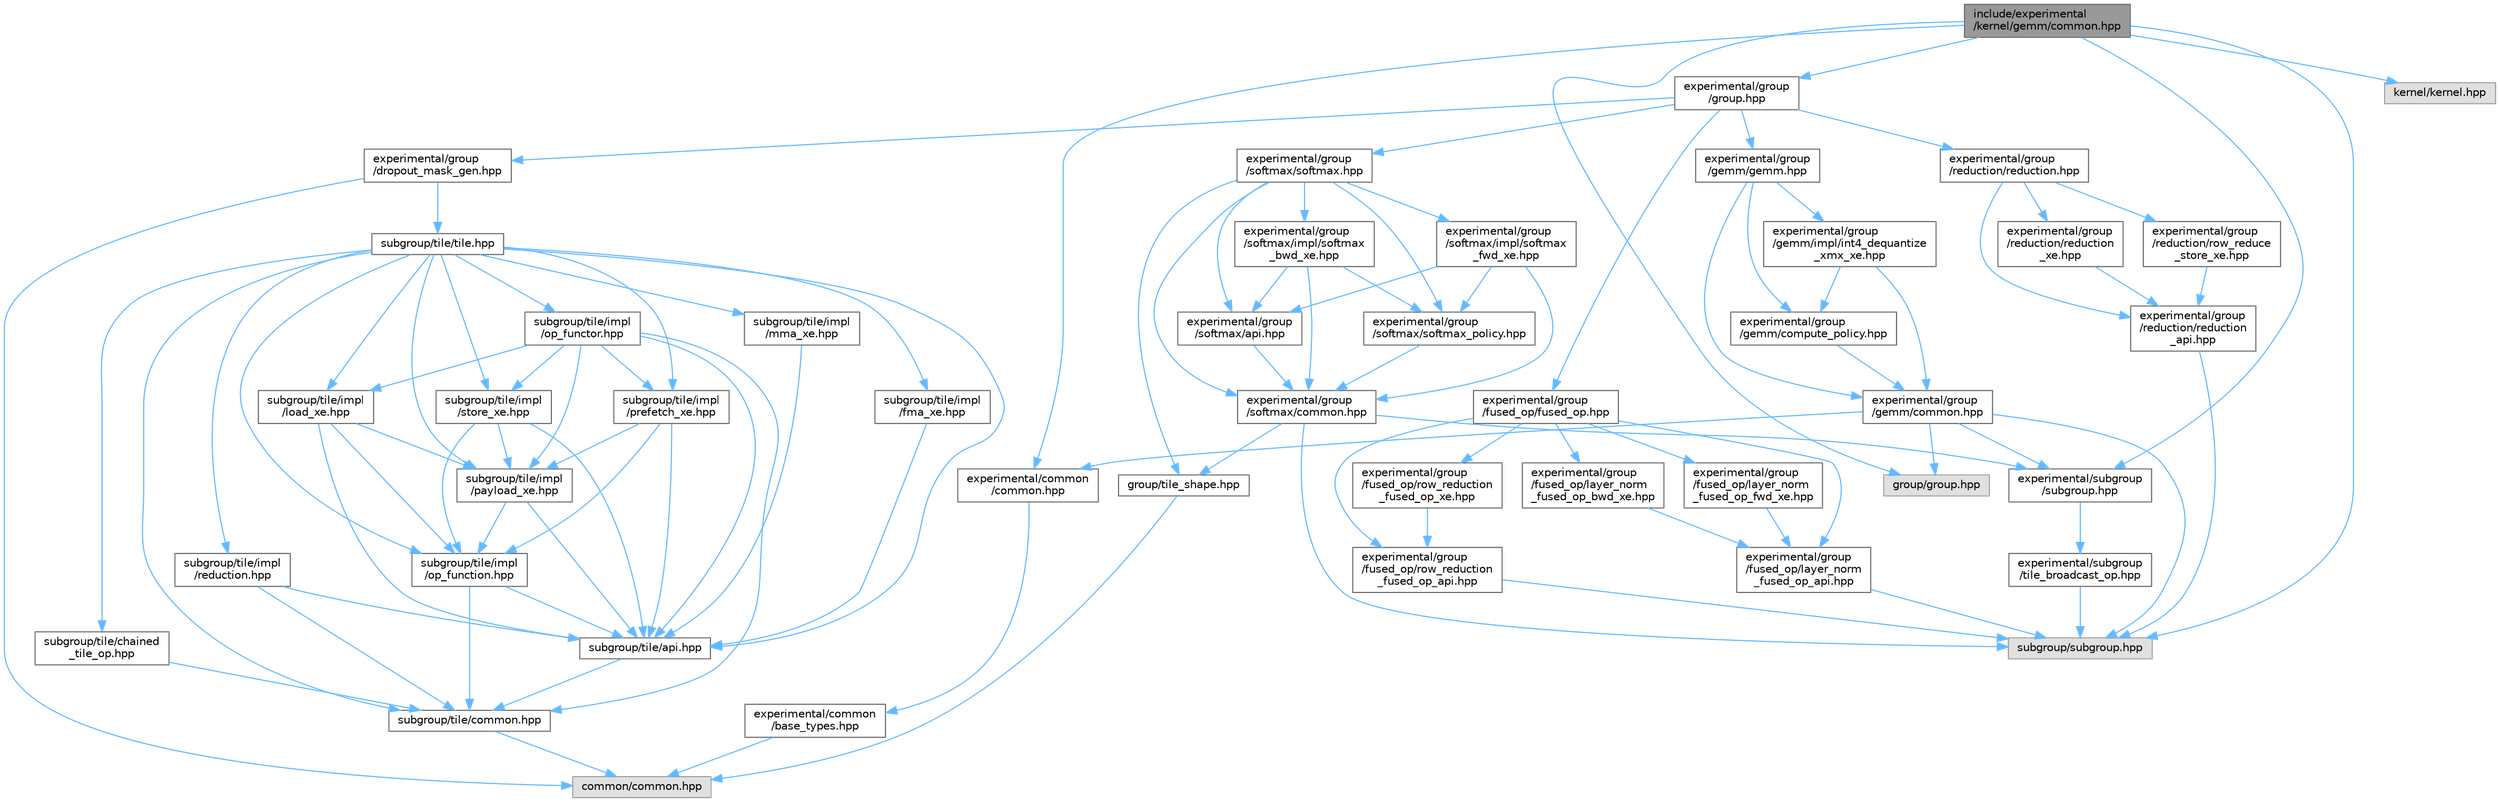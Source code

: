 digraph "include/experimental/kernel/gemm/common.hpp"
{
 // LATEX_PDF_SIZE
  bgcolor="transparent";
  edge [fontname=Helvetica,fontsize=10,labelfontname=Helvetica,labelfontsize=10];
  node [fontname=Helvetica,fontsize=10,shape=box,height=0.2,width=0.4];
  Node1 [id="Node000001",label="include/experimental\l/kernel/gemm/common.hpp",height=0.2,width=0.4,color="gray40", fillcolor="grey60", style="filled", fontcolor="black",tooltip="C++ API."];
  Node1 -> Node2 [id="edge1_Node000001_Node000002",color="steelblue1",style="solid",tooltip=" "];
  Node2 [id="Node000002",label="experimental/common\l/common.hpp",height=0.2,width=0.4,color="grey40", fillcolor="white", style="filled",URL="$experimental_2common_2common_8hpp.html",tooltip="C++ API."];
  Node2 -> Node3 [id="edge2_Node000002_Node000003",color="steelblue1",style="solid",tooltip=" "];
  Node3 [id="Node000003",label="experimental/common\l/base_types.hpp",height=0.2,width=0.4,color="grey40", fillcolor="white", style="filled",URL="$experimental_2common_2base__types_8hpp.html",tooltip="C++ API."];
  Node3 -> Node4 [id="edge3_Node000003_Node000004",color="steelblue1",style="solid",tooltip=" "];
  Node4 [id="Node000004",label="common/common.hpp",height=0.2,width=0.4,color="grey60", fillcolor="#E0E0E0", style="filled",tooltip=" "];
  Node1 -> Node5 [id="edge4_Node000001_Node000005",color="steelblue1",style="solid",tooltip=" "];
  Node5 [id="Node000005",label="experimental/group\l/group.hpp",height=0.2,width=0.4,color="grey40", fillcolor="white", style="filled",URL="$experimental_2group_2group_8hpp.html",tooltip="C++ API."];
  Node5 -> Node6 [id="edge5_Node000005_Node000006",color="steelblue1",style="solid",tooltip=" "];
  Node6 [id="Node000006",label="experimental/group\l/dropout_mask_gen.hpp",height=0.2,width=0.4,color="grey40", fillcolor="white", style="filled",URL="$dropout__mask__gen_8hpp.html",tooltip="C++ API."];
  Node6 -> Node4 [id="edge6_Node000006_Node000004",color="steelblue1",style="solid",tooltip=" "];
  Node6 -> Node7 [id="edge7_Node000006_Node000007",color="steelblue1",style="solid",tooltip=" "];
  Node7 [id="Node000007",label="subgroup/tile/tile.hpp",height=0.2,width=0.4,color="grey40", fillcolor="white", style="filled",URL="$tile_8hpp.html",tooltip="C++ API."];
  Node7 -> Node8 [id="edge8_Node000007_Node000008",color="steelblue1",style="solid",tooltip=" "];
  Node8 [id="Node000008",label="subgroup/tile/api.hpp",height=0.2,width=0.4,color="grey40", fillcolor="white", style="filled",URL="$subgroup_2tile_2api_8hpp.html",tooltip="C++ API."];
  Node8 -> Node9 [id="edge9_Node000008_Node000009",color="steelblue1",style="solid",tooltip=" "];
  Node9 [id="Node000009",label="subgroup/tile/common.hpp",height=0.2,width=0.4,color="grey40", fillcolor="white", style="filled",URL="$subgroup_2tile_2common_8hpp.html",tooltip="C++ API."];
  Node9 -> Node4 [id="edge10_Node000009_Node000004",color="steelblue1",style="solid",tooltip=" "];
  Node7 -> Node10 [id="edge11_Node000007_Node000010",color="steelblue1",style="solid",tooltip=" "];
  Node10 [id="Node000010",label="subgroup/tile/chained\l_tile_op.hpp",height=0.2,width=0.4,color="grey40", fillcolor="white", style="filled",URL="$chained__tile__op_8hpp.html",tooltip="C++ API."];
  Node10 -> Node9 [id="edge12_Node000010_Node000009",color="steelblue1",style="solid",tooltip=" "];
  Node7 -> Node9 [id="edge13_Node000007_Node000009",color="steelblue1",style="solid",tooltip=" "];
  Node7 -> Node11 [id="edge14_Node000007_Node000011",color="steelblue1",style="solid",tooltip=" "];
  Node11 [id="Node000011",label="subgroup/tile/impl\l/fma_xe.hpp",height=0.2,width=0.4,color="grey40", fillcolor="white", style="filled",URL="$fma__xe_8hpp.html",tooltip="C++ API."];
  Node11 -> Node8 [id="edge15_Node000011_Node000008",color="steelblue1",style="solid",tooltip=" "];
  Node7 -> Node12 [id="edge16_Node000007_Node000012",color="steelblue1",style="solid",tooltip=" "];
  Node12 [id="Node000012",label="subgroup/tile/impl\l/load_xe.hpp",height=0.2,width=0.4,color="grey40", fillcolor="white", style="filled",URL="$load__xe_8hpp.html",tooltip="C++ API."];
  Node12 -> Node8 [id="edge17_Node000012_Node000008",color="steelblue1",style="solid",tooltip=" "];
  Node12 -> Node13 [id="edge18_Node000012_Node000013",color="steelblue1",style="solid",tooltip=" "];
  Node13 [id="Node000013",label="subgroup/tile/impl\l/op_function.hpp",height=0.2,width=0.4,color="grey40", fillcolor="white", style="filled",URL="$op__function_8hpp.html",tooltip="C++ API."];
  Node13 -> Node8 [id="edge19_Node000013_Node000008",color="steelblue1",style="solid",tooltip=" "];
  Node13 -> Node9 [id="edge20_Node000013_Node000009",color="steelblue1",style="solid",tooltip=" "];
  Node12 -> Node14 [id="edge21_Node000012_Node000014",color="steelblue1",style="solid",tooltip=" "];
  Node14 [id="Node000014",label="subgroup/tile/impl\l/payload_xe.hpp",height=0.2,width=0.4,color="grey40", fillcolor="white", style="filled",URL="$payload__xe_8hpp.html",tooltip="C++ API."];
  Node14 -> Node8 [id="edge22_Node000014_Node000008",color="steelblue1",style="solid",tooltip=" "];
  Node14 -> Node13 [id="edge23_Node000014_Node000013",color="steelblue1",style="solid",tooltip=" "];
  Node7 -> Node15 [id="edge24_Node000007_Node000015",color="steelblue1",style="solid",tooltip=" "];
  Node15 [id="Node000015",label="subgroup/tile/impl\l/mma_xe.hpp",height=0.2,width=0.4,color="grey40", fillcolor="white", style="filled",URL="$mma__xe_8hpp.html",tooltip="C++ API."];
  Node15 -> Node8 [id="edge25_Node000015_Node000008",color="steelblue1",style="solid",tooltip=" "];
  Node7 -> Node13 [id="edge26_Node000007_Node000013",color="steelblue1",style="solid",tooltip=" "];
  Node7 -> Node16 [id="edge27_Node000007_Node000016",color="steelblue1",style="solid",tooltip=" "];
  Node16 [id="Node000016",label="subgroup/tile/impl\l/op_functor.hpp",height=0.2,width=0.4,color="grey40", fillcolor="white", style="filled",URL="$op__functor_8hpp.html",tooltip="C++ API."];
  Node16 -> Node8 [id="edge28_Node000016_Node000008",color="steelblue1",style="solid",tooltip=" "];
  Node16 -> Node9 [id="edge29_Node000016_Node000009",color="steelblue1",style="solid",tooltip=" "];
  Node16 -> Node12 [id="edge30_Node000016_Node000012",color="steelblue1",style="solid",tooltip=" "];
  Node16 -> Node14 [id="edge31_Node000016_Node000014",color="steelblue1",style="solid",tooltip=" "];
  Node16 -> Node17 [id="edge32_Node000016_Node000017",color="steelblue1",style="solid",tooltip=" "];
  Node17 [id="Node000017",label="subgroup/tile/impl\l/prefetch_xe.hpp",height=0.2,width=0.4,color="grey40", fillcolor="white", style="filled",URL="$prefetch__xe_8hpp.html",tooltip="C++ API."];
  Node17 -> Node8 [id="edge33_Node000017_Node000008",color="steelblue1",style="solid",tooltip=" "];
  Node17 -> Node13 [id="edge34_Node000017_Node000013",color="steelblue1",style="solid",tooltip=" "];
  Node17 -> Node14 [id="edge35_Node000017_Node000014",color="steelblue1",style="solid",tooltip=" "];
  Node16 -> Node18 [id="edge36_Node000016_Node000018",color="steelblue1",style="solid",tooltip=" "];
  Node18 [id="Node000018",label="subgroup/tile/impl\l/store_xe.hpp",height=0.2,width=0.4,color="grey40", fillcolor="white", style="filled",URL="$store__xe_8hpp.html",tooltip="C++ API."];
  Node18 -> Node8 [id="edge37_Node000018_Node000008",color="steelblue1",style="solid",tooltip=" "];
  Node18 -> Node13 [id="edge38_Node000018_Node000013",color="steelblue1",style="solid",tooltip=" "];
  Node18 -> Node14 [id="edge39_Node000018_Node000014",color="steelblue1",style="solid",tooltip=" "];
  Node7 -> Node14 [id="edge40_Node000007_Node000014",color="steelblue1",style="solid",tooltip=" "];
  Node7 -> Node17 [id="edge41_Node000007_Node000017",color="steelblue1",style="solid",tooltip=" "];
  Node7 -> Node19 [id="edge42_Node000007_Node000019",color="steelblue1",style="solid",tooltip=" "];
  Node19 [id="Node000019",label="subgroup/tile/impl\l/reduction.hpp",height=0.2,width=0.4,color="grey40", fillcolor="white", style="filled",URL="$subgroup_2tile_2impl_2reduction_8hpp.html",tooltip="C++ API."];
  Node19 -> Node8 [id="edge43_Node000019_Node000008",color="steelblue1",style="solid",tooltip=" "];
  Node19 -> Node9 [id="edge44_Node000019_Node000009",color="steelblue1",style="solid",tooltip=" "];
  Node7 -> Node18 [id="edge45_Node000007_Node000018",color="steelblue1",style="solid",tooltip=" "];
  Node5 -> Node20 [id="edge46_Node000005_Node000020",color="steelblue1",style="solid",tooltip=" "];
  Node20 [id="Node000020",label="experimental/group\l/fused_op/fused_op.hpp",height=0.2,width=0.4,color="grey40", fillcolor="white", style="filled",URL="$fused__op_8hpp.html",tooltip="C++ API."];
  Node20 -> Node21 [id="edge47_Node000020_Node000021",color="steelblue1",style="solid",tooltip=" "];
  Node21 [id="Node000021",label="experimental/group\l/fused_op/layer_norm\l_fused_op_api.hpp",height=0.2,width=0.4,color="grey40", fillcolor="white", style="filled",URL="$layer__norm__fused__op__api_8hpp.html",tooltip="C++ API."];
  Node21 -> Node22 [id="edge48_Node000021_Node000022",color="steelblue1",style="solid",tooltip=" "];
  Node22 [id="Node000022",label="subgroup/subgroup.hpp",height=0.2,width=0.4,color="grey60", fillcolor="#E0E0E0", style="filled",tooltip=" "];
  Node20 -> Node23 [id="edge49_Node000020_Node000023",color="steelblue1",style="solid",tooltip=" "];
  Node23 [id="Node000023",label="experimental/group\l/fused_op/layer_norm\l_fused_op_bwd_xe.hpp",height=0.2,width=0.4,color="grey40", fillcolor="white", style="filled",URL="$layer__norm__fused__op__bwd__xe_8hpp.html",tooltip="C++ API."];
  Node23 -> Node21 [id="edge50_Node000023_Node000021",color="steelblue1",style="solid",tooltip=" "];
  Node20 -> Node24 [id="edge51_Node000020_Node000024",color="steelblue1",style="solid",tooltip=" "];
  Node24 [id="Node000024",label="experimental/group\l/fused_op/layer_norm\l_fused_op_fwd_xe.hpp",height=0.2,width=0.4,color="grey40", fillcolor="white", style="filled",URL="$layer__norm__fused__op__fwd__xe_8hpp.html",tooltip="C++ API."];
  Node24 -> Node21 [id="edge52_Node000024_Node000021",color="steelblue1",style="solid",tooltip=" "];
  Node20 -> Node25 [id="edge53_Node000020_Node000025",color="steelblue1",style="solid",tooltip=" "];
  Node25 [id="Node000025",label="experimental/group\l/fused_op/row_reduction\l_fused_op_api.hpp",height=0.2,width=0.4,color="grey40", fillcolor="white", style="filled",URL="$row__reduction__fused__op__api_8hpp.html",tooltip="C++ API."];
  Node25 -> Node22 [id="edge54_Node000025_Node000022",color="steelblue1",style="solid",tooltip=" "];
  Node20 -> Node26 [id="edge55_Node000020_Node000026",color="steelblue1",style="solid",tooltip=" "];
  Node26 [id="Node000026",label="experimental/group\l/fused_op/row_reduction\l_fused_op_xe.hpp",height=0.2,width=0.4,color="grey40", fillcolor="white", style="filled",URL="$row__reduction__fused__op__xe_8hpp.html",tooltip="C++ API."];
  Node26 -> Node25 [id="edge56_Node000026_Node000025",color="steelblue1",style="solid",tooltip=" "];
  Node5 -> Node27 [id="edge57_Node000005_Node000027",color="steelblue1",style="solid",tooltip=" "];
  Node27 [id="Node000027",label="experimental/group\l/gemm/gemm.hpp",height=0.2,width=0.4,color="grey40", fillcolor="white", style="filled",URL="$experimental_2group_2gemm_2gemm_8hpp.html",tooltip="C++ API."];
  Node27 -> Node28 [id="edge58_Node000027_Node000028",color="steelblue1",style="solid",tooltip=" "];
  Node28 [id="Node000028",label="experimental/group\l/gemm/common.hpp",height=0.2,width=0.4,color="grey40", fillcolor="white", style="filled",URL="$experimental_2group_2gemm_2common_8hpp.html",tooltip="C++ API."];
  Node28 -> Node2 [id="edge59_Node000028_Node000002",color="steelblue1",style="solid",tooltip=" "];
  Node28 -> Node29 [id="edge60_Node000028_Node000029",color="steelblue1",style="solid",tooltip=" "];
  Node29 [id="Node000029",label="experimental/subgroup\l/subgroup.hpp",height=0.2,width=0.4,color="grey40", fillcolor="white", style="filled",URL="$experimental_2subgroup_2subgroup_8hpp.html",tooltip="C++ API."];
  Node29 -> Node30 [id="edge61_Node000029_Node000030",color="steelblue1",style="solid",tooltip=" "];
  Node30 [id="Node000030",label="experimental/subgroup\l/tile_broadcast_op.hpp",height=0.2,width=0.4,color="grey40", fillcolor="white", style="filled",URL="$tile__broadcast__op_8hpp.html",tooltip="C++ API."];
  Node30 -> Node22 [id="edge62_Node000030_Node000022",color="steelblue1",style="solid",tooltip=" "];
  Node28 -> Node31 [id="edge63_Node000028_Node000031",color="steelblue1",style="solid",tooltip=" "];
  Node31 [id="Node000031",label="group/group.hpp",height=0.2,width=0.4,color="grey60", fillcolor="#E0E0E0", style="filled",tooltip=" "];
  Node28 -> Node22 [id="edge64_Node000028_Node000022",color="steelblue1",style="solid",tooltip=" "];
  Node27 -> Node32 [id="edge65_Node000027_Node000032",color="steelblue1",style="solid",tooltip=" "];
  Node32 [id="Node000032",label="experimental/group\l/gemm/compute_policy.hpp",height=0.2,width=0.4,color="grey40", fillcolor="white", style="filled",URL="$experimental_2group_2gemm_2compute__policy_8hpp.html",tooltip="C++ API."];
  Node32 -> Node28 [id="edge66_Node000032_Node000028",color="steelblue1",style="solid",tooltip=" "];
  Node27 -> Node33 [id="edge67_Node000027_Node000033",color="steelblue1",style="solid",tooltip=" "];
  Node33 [id="Node000033",label="experimental/group\l/gemm/impl/int4_dequantize\l_xmx_xe.hpp",height=0.2,width=0.4,color="grey40", fillcolor="white", style="filled",URL="$int4__dequantize__xmx__xe_8hpp.html",tooltip="C++ API."];
  Node33 -> Node28 [id="edge68_Node000033_Node000028",color="steelblue1",style="solid",tooltip=" "];
  Node33 -> Node32 [id="edge69_Node000033_Node000032",color="steelblue1",style="solid",tooltip=" "];
  Node5 -> Node34 [id="edge70_Node000005_Node000034",color="steelblue1",style="solid",tooltip=" "];
  Node34 [id="Node000034",label="experimental/group\l/reduction/reduction.hpp",height=0.2,width=0.4,color="grey40", fillcolor="white", style="filled",URL="$experimental_2group_2reduction_2reduction_8hpp.html",tooltip="C++ API."];
  Node34 -> Node35 [id="edge71_Node000034_Node000035",color="steelblue1",style="solid",tooltip=" "];
  Node35 [id="Node000035",label="experimental/group\l/reduction/reduction\l_api.hpp",height=0.2,width=0.4,color="grey40", fillcolor="white", style="filled",URL="$reduction__api_8hpp.html",tooltip="C++ API."];
  Node35 -> Node22 [id="edge72_Node000035_Node000022",color="steelblue1",style="solid",tooltip=" "];
  Node34 -> Node36 [id="edge73_Node000034_Node000036",color="steelblue1",style="solid",tooltip=" "];
  Node36 [id="Node000036",label="experimental/group\l/reduction/reduction\l_xe.hpp",height=0.2,width=0.4,color="grey40", fillcolor="white", style="filled",URL="$reduction__xe_8hpp.html",tooltip="C++ API."];
  Node36 -> Node35 [id="edge74_Node000036_Node000035",color="steelblue1",style="solid",tooltip=" "];
  Node34 -> Node37 [id="edge75_Node000034_Node000037",color="steelblue1",style="solid",tooltip=" "];
  Node37 [id="Node000037",label="experimental/group\l/reduction/row_reduce\l_store_xe.hpp",height=0.2,width=0.4,color="grey40", fillcolor="white", style="filled",URL="$row__reduce__store__xe_8hpp.html",tooltip="C++ API."];
  Node37 -> Node35 [id="edge76_Node000037_Node000035",color="steelblue1",style="solid",tooltip=" "];
  Node5 -> Node38 [id="edge77_Node000005_Node000038",color="steelblue1",style="solid",tooltip=" "];
  Node38 [id="Node000038",label="experimental/group\l/softmax/softmax.hpp",height=0.2,width=0.4,color="grey40", fillcolor="white", style="filled",URL="$include_2experimental_2group_2softmax_2softmax_8hpp.html",tooltip="C++ API."];
  Node38 -> Node39 [id="edge78_Node000038_Node000039",color="steelblue1",style="solid",tooltip=" "];
  Node39 [id="Node000039",label="experimental/group\l/softmax/api.hpp",height=0.2,width=0.4,color="grey40", fillcolor="white", style="filled",URL="$experimental_2group_2softmax_2api_8hpp.html",tooltip="C++ API."];
  Node39 -> Node40 [id="edge79_Node000039_Node000040",color="steelblue1",style="solid",tooltip=" "];
  Node40 [id="Node000040",label="experimental/group\l/softmax/common.hpp",height=0.2,width=0.4,color="grey40", fillcolor="white", style="filled",URL="$experimental_2group_2softmax_2common_8hpp.html",tooltip="C++ API."];
  Node40 -> Node29 [id="edge80_Node000040_Node000029",color="steelblue1",style="solid",tooltip=" "];
  Node40 -> Node41 [id="edge81_Node000040_Node000041",color="steelblue1",style="solid",tooltip=" "];
  Node41 [id="Node000041",label="group/tile_shape.hpp",height=0.2,width=0.4,color="grey40", fillcolor="white", style="filled",URL="$tile__shape_8hpp.html",tooltip="C++ API."];
  Node41 -> Node4 [id="edge82_Node000041_Node000004",color="steelblue1",style="solid",tooltip=" "];
  Node40 -> Node22 [id="edge83_Node000040_Node000022",color="steelblue1",style="solid",tooltip=" "];
  Node38 -> Node40 [id="edge84_Node000038_Node000040",color="steelblue1",style="solid",tooltip=" "];
  Node38 -> Node42 [id="edge85_Node000038_Node000042",color="steelblue1",style="solid",tooltip=" "];
  Node42 [id="Node000042",label="experimental/group\l/softmax/impl/softmax\l_bwd_xe.hpp",height=0.2,width=0.4,color="grey40", fillcolor="white", style="filled",URL="$softmax__bwd__xe_8hpp.html",tooltip="C++ API."];
  Node42 -> Node39 [id="edge86_Node000042_Node000039",color="steelblue1",style="solid",tooltip=" "];
  Node42 -> Node40 [id="edge87_Node000042_Node000040",color="steelblue1",style="solid",tooltip=" "];
  Node42 -> Node43 [id="edge88_Node000042_Node000043",color="steelblue1",style="solid",tooltip=" "];
  Node43 [id="Node000043",label="experimental/group\l/softmax/softmax_policy.hpp",height=0.2,width=0.4,color="grey40", fillcolor="white", style="filled",URL="$softmax__policy_8hpp.html",tooltip="C++ API."];
  Node43 -> Node40 [id="edge89_Node000043_Node000040",color="steelblue1",style="solid",tooltip=" "];
  Node38 -> Node44 [id="edge90_Node000038_Node000044",color="steelblue1",style="solid",tooltip=" "];
  Node44 [id="Node000044",label="experimental/group\l/softmax/impl/softmax\l_fwd_xe.hpp",height=0.2,width=0.4,color="grey40", fillcolor="white", style="filled",URL="$softmax__fwd__xe_8hpp.html",tooltip="C++ API."];
  Node44 -> Node39 [id="edge91_Node000044_Node000039",color="steelblue1",style="solid",tooltip=" "];
  Node44 -> Node40 [id="edge92_Node000044_Node000040",color="steelblue1",style="solid",tooltip=" "];
  Node44 -> Node43 [id="edge93_Node000044_Node000043",color="steelblue1",style="solid",tooltip=" "];
  Node38 -> Node43 [id="edge94_Node000038_Node000043",color="steelblue1",style="solid",tooltip=" "];
  Node38 -> Node41 [id="edge95_Node000038_Node000041",color="steelblue1",style="solid",tooltip=" "];
  Node1 -> Node29 [id="edge96_Node000001_Node000029",color="steelblue1",style="solid",tooltip=" "];
  Node1 -> Node31 [id="edge97_Node000001_Node000031",color="steelblue1",style="solid",tooltip=" "];
  Node1 -> Node45 [id="edge98_Node000001_Node000045",color="steelblue1",style="solid",tooltip=" "];
  Node45 [id="Node000045",label="kernel/kernel.hpp",height=0.2,width=0.4,color="grey60", fillcolor="#E0E0E0", style="filled",tooltip=" "];
  Node1 -> Node22 [id="edge99_Node000001_Node000022",color="steelblue1",style="solid",tooltip=" "];
}
